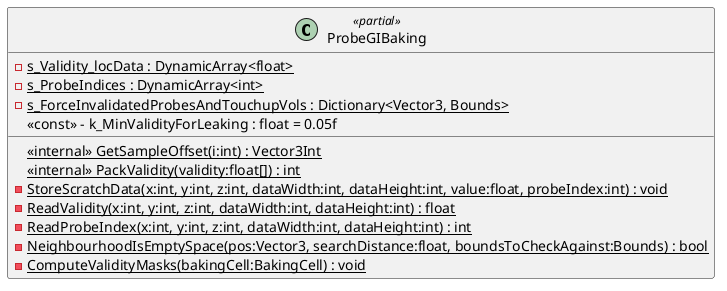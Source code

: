 @startuml
class ProbeGIBaking <<partial>> {
    {static} - s_Validity_locData : DynamicArray<float>
    {static} - s_ProbeIndices : DynamicArray<int>
    {static} - s_ForceInvalidatedProbesAndTouchupVols : Dictionary<Vector3, Bounds>
    <<internal>> {static} GetSampleOffset(i:int) : Vector3Int
    <<const>> - k_MinValidityForLeaking : float = 0.05f
    <<internal>> {static} PackValidity(validity:float[]) : int
    {static} - StoreScratchData(x:int, y:int, z:int, dataWidth:int, dataHeight:int, value:float, probeIndex:int) : void
    {static} - ReadValidity(x:int, y:int, z:int, dataWidth:int, dataHeight:int) : float
    {static} - ReadProbeIndex(x:int, y:int, z:int, dataWidth:int, dataHeight:int) : int
    {static} - NeighbourhoodIsEmptySpace(pos:Vector3, searchDistance:float, boundsToCheckAgainst:Bounds) : bool
    {static} - ComputeValidityMasks(bakingCell:BakingCell) : void
}
@enduml
